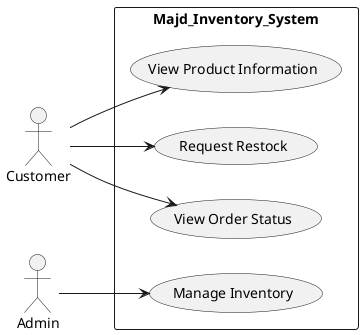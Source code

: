 
@startuml majd

left to right direction
actor Customer
actor Admin

rectangle Majd_Inventory_System {
  Customer --> (View Product Information)
  Customer --> (Request Restock)
  Customer --> (View Order Status)
  Admin --> (Manage Inventory)
}

@enduml
